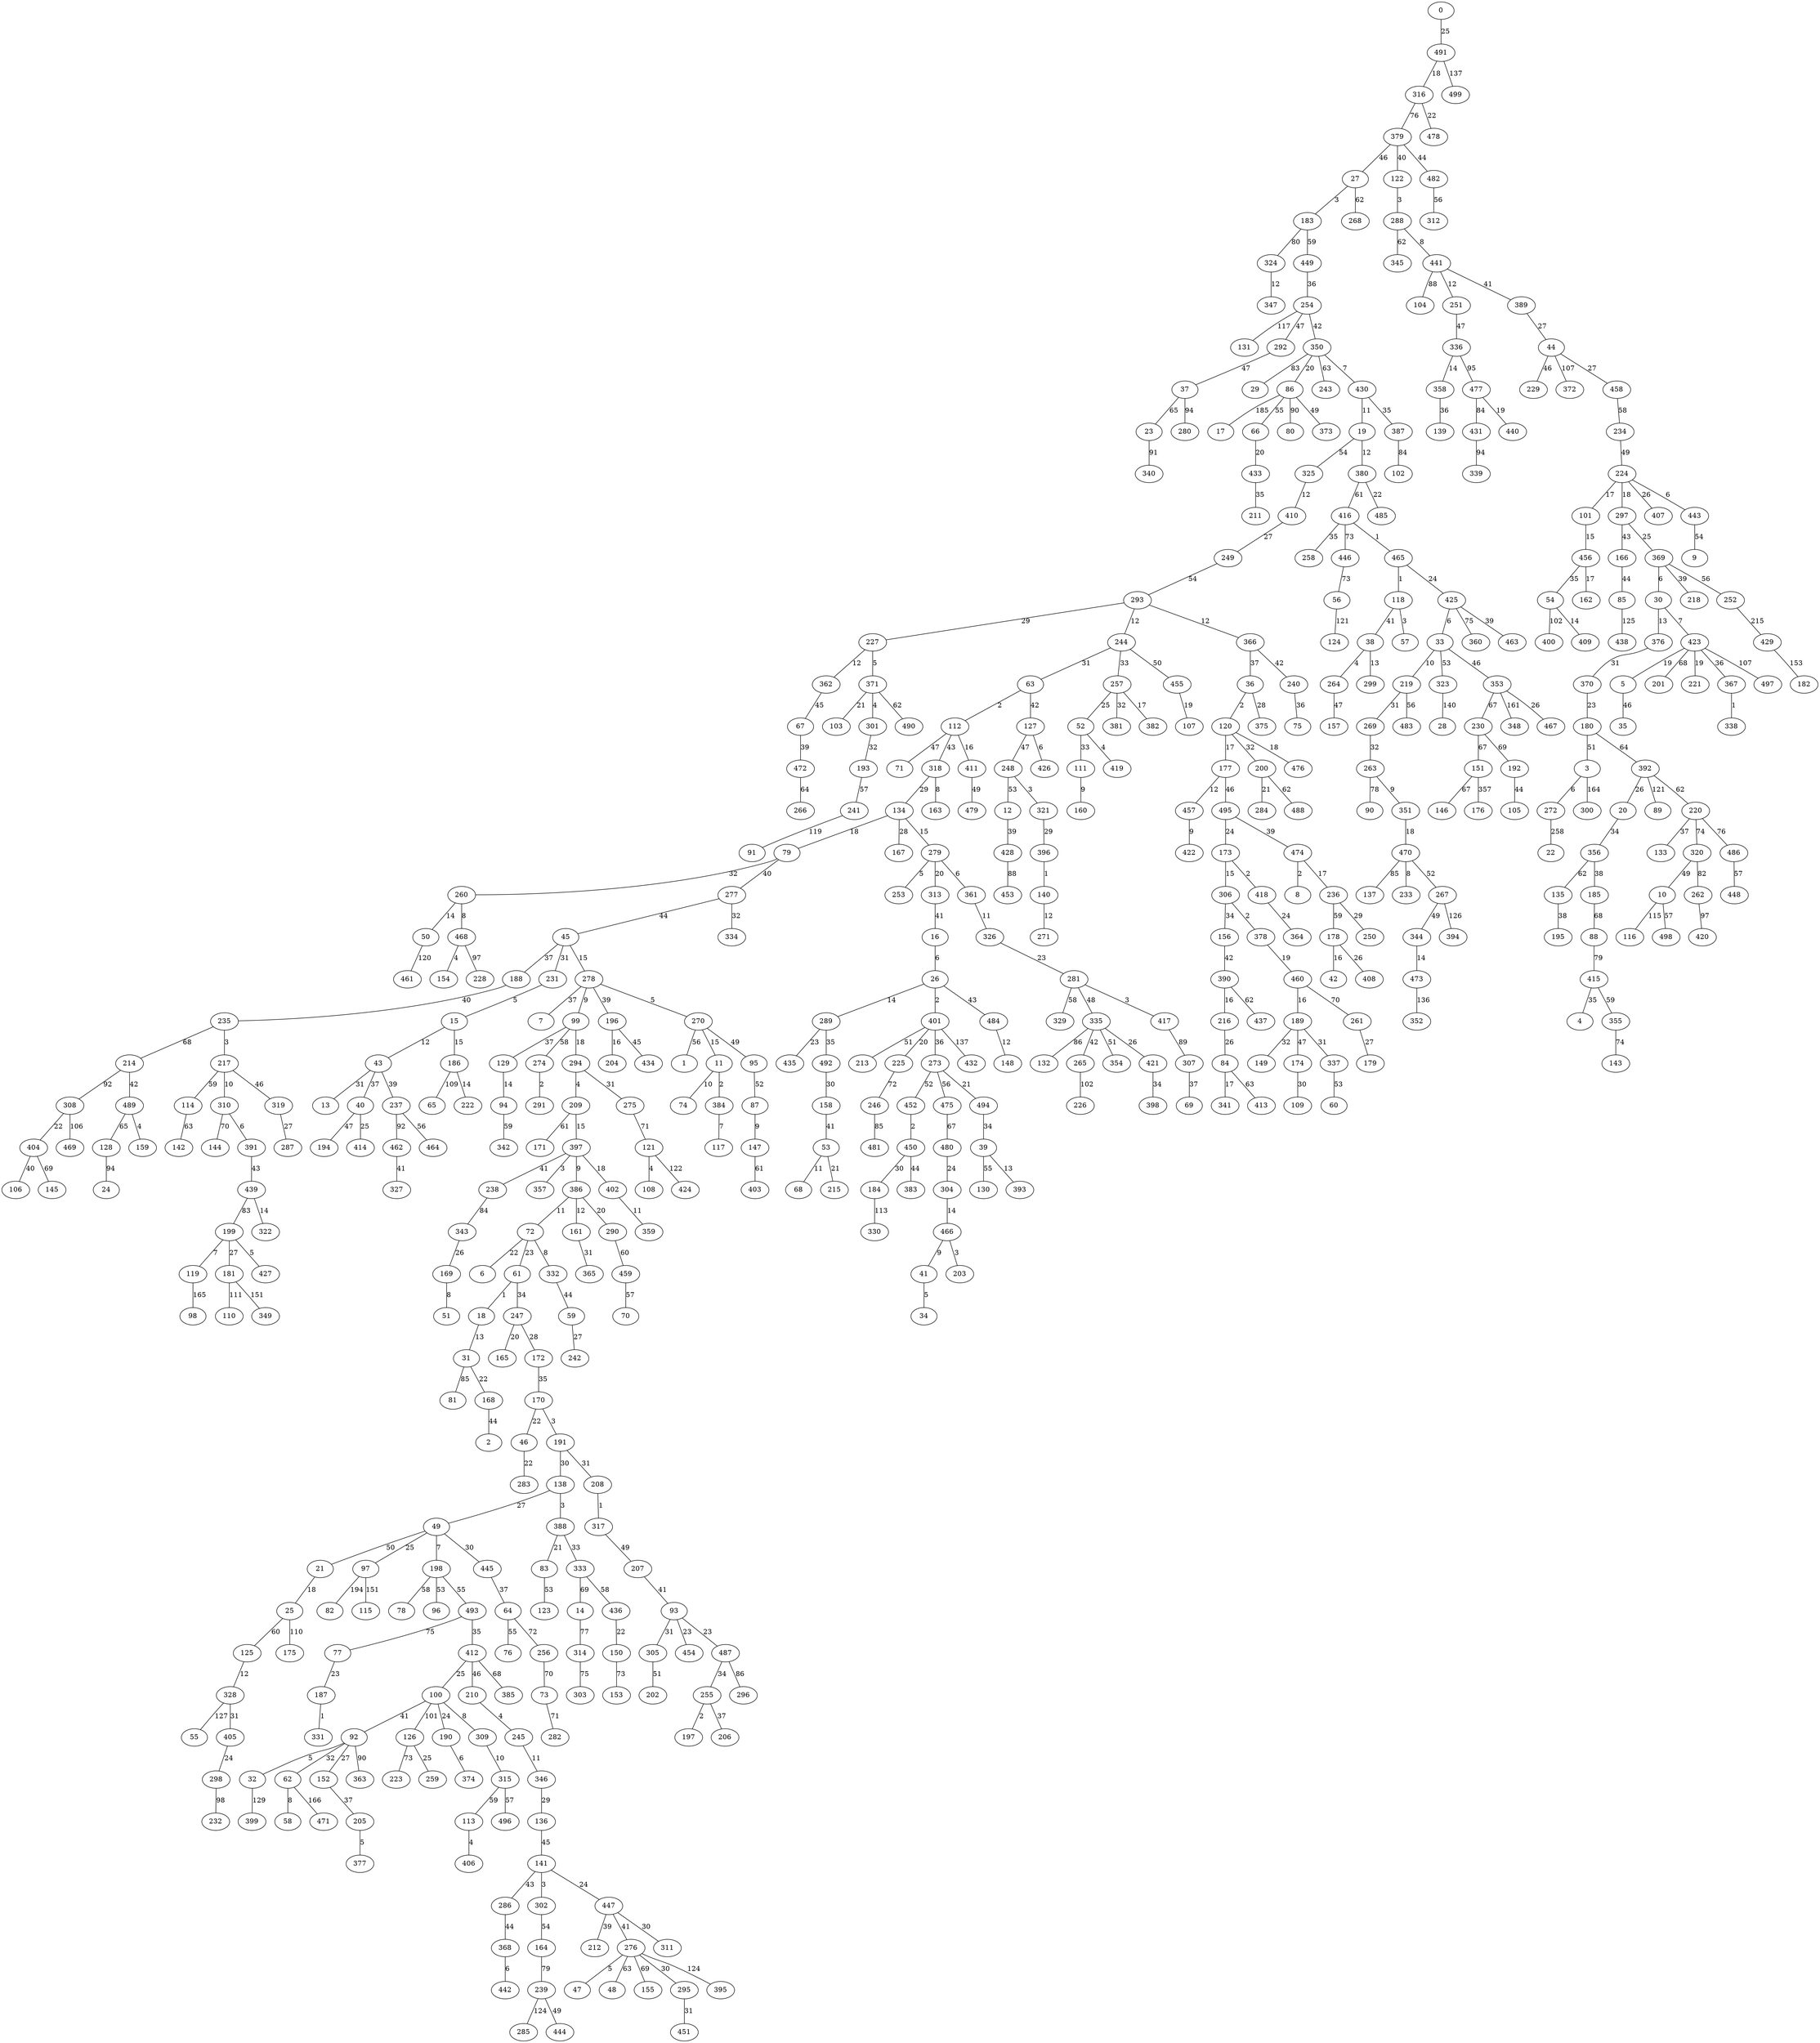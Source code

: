 strict graph G {
0;
1;
2;
3;
4;
5;
6;
7;
8;
9;
10;
11;
12;
13;
14;
15;
16;
17;
18;
19;
20;
21;
22;
23;
24;
25;
26;
27;
28;
29;
30;
31;
32;
33;
34;
35;
36;
37;
38;
39;
40;
41;
42;
43;
44;
45;
46;
47;
48;
49;
50;
51;
52;
53;
54;
55;
56;
57;
58;
59;
60;
61;
62;
63;
64;
65;
66;
67;
68;
69;
70;
71;
72;
73;
74;
75;
76;
77;
78;
79;
80;
81;
82;
83;
84;
85;
86;
87;
88;
89;
90;
91;
92;
93;
94;
95;
96;
97;
98;
99;
100;
101;
102;
103;
104;
105;
106;
107;
108;
109;
110;
111;
112;
113;
114;
115;
116;
117;
118;
119;
120;
121;
122;
123;
124;
125;
126;
127;
128;
129;
130;
131;
132;
133;
134;
135;
136;
137;
138;
139;
140;
141;
142;
143;
144;
145;
146;
147;
148;
149;
150;
151;
152;
153;
154;
155;
156;
157;
158;
159;
160;
161;
162;
163;
164;
165;
166;
167;
168;
169;
170;
171;
172;
173;
174;
175;
176;
177;
178;
179;
180;
181;
182;
183;
184;
185;
186;
187;
188;
189;
190;
191;
192;
193;
194;
195;
196;
197;
198;
199;
200;
201;
202;
203;
204;
205;
206;
207;
208;
209;
210;
211;
212;
213;
214;
215;
216;
217;
218;
219;
220;
221;
222;
223;
224;
225;
226;
227;
228;
229;
230;
231;
232;
233;
234;
235;
236;
237;
238;
239;
240;
241;
242;
243;
244;
245;
246;
247;
248;
249;
250;
251;
252;
253;
254;
255;
256;
257;
258;
259;
260;
261;
262;
263;
264;
265;
266;
267;
268;
269;
270;
271;
272;
273;
274;
275;
276;
277;
278;
279;
280;
281;
282;
283;
284;
285;
286;
287;
288;
289;
290;
291;
292;
293;
294;
295;
296;
297;
298;
299;
300;
301;
302;
303;
304;
305;
306;
307;
308;
309;
310;
311;
312;
313;
314;
315;
316;
317;
318;
319;
320;
321;
322;
323;
324;
325;
326;
327;
328;
329;
330;
331;
332;
333;
334;
335;
336;
337;
338;
339;
340;
341;
342;
343;
344;
345;
346;
347;
348;
349;
350;
351;
352;
353;
354;
355;
356;
357;
358;
359;
360;
361;
362;
363;
364;
365;
366;
367;
368;
369;
370;
371;
372;
373;
374;
375;
376;
377;
378;
379;
380;
381;
382;
383;
384;
385;
386;
387;
388;
389;
390;
391;
392;
393;
394;
395;
396;
397;
398;
399;
400;
401;
402;
403;
404;
405;
406;
407;
408;
409;
410;
411;
412;
413;
414;
415;
416;
417;
418;
419;
420;
421;
422;
423;
424;
425;
426;
427;
428;
429;
430;
431;
432;
433;
434;
435;
436;
437;
438;
439;
440;
441;
442;
443;
444;
445;
446;
447;
448;
449;
450;
451;
452;
453;
454;
455;
456;
457;
458;
459;
460;
461;
462;
463;
464;
465;
466;
467;
468;
469;
470;
471;
472;
473;
474;
475;
476;
477;
478;
479;
480;
481;
482;
483;
484;
485;
486;
487;
488;
489;
490;
491;
492;
493;
494;
495;
496;
497;
498;
499;
278 -- 99  [label=9];
290 -- 459  [label=60];
184 -- 330  [label=113];
224 -- 407  [label=26];
95 -- 87  [label=52];
180 -- 3  [label=51];
183 -- 324  [label=80];
439 -- 199  [label=83];
86 -- 17  [label=185];
405 -- 298  [label=24];
118 -- 38  [label=41];
121 -- 424  [label=122];
468 -- 154  [label=4];
119 -- 98  [label=165];
386 -- 161  [label=12];
392 -- 89  [label=121];
455 -- 107  [label=19];
401 -- 273  [label=36];
321 -- 396  [label=29];
40 -- 194  [label=47];
225 -- 246  [label=72];
425 -- 33  [label=6];
15 -- 186  [label=15];
77 -- 187  [label=23];
292 -- 37  [label=47];
41 -- 34  [label=5];
94 -- 342  [label=59];
350 -- 430  [label=7];
52 -- 419  [label=4];
93 -- 305  [label=31];
336 -- 358  [label=14];
314 -- 303  [label=75];
278 -- 7  [label=37];
278 -- 270  [label=5];
460 -- 189  [label=16];
227 -- 362  [label=12];
379 -- 27  [label=46];
199 -- 427  [label=5];
230 -- 192  [label=69];
39 -- 393  [label=13];
486 -- 448  [label=57];
376 -- 370  [label=31];
46 -- 283  [label=22];
150 -- 153  [label=73];
64 -- 256  [label=72];
425 -- 463  [label=39];
361 -- 326  [label=11];
45 -- 231  [label=31];
276 -- 48  [label=63];
417 -- 307  [label=89];
412 -- 100  [label=25];
402 -- 359  [label=11];
274 -- 291  [label=2];
63 -- 127  [label=42];
278 -- 196  [label=39];
173 -- 306  [label=15];
450 -- 383  [label=44];
92 -- 62  [label=32];
328 -- 405  [label=31];
73 -- 282  [label=71];
30 -- 376  [label=13];
209 -- 171  [label=61];
220 -- 486  [label=76];
267 -- 394  [label=126];
125 -- 328  [label=12];
289 -- 435  [label=23];
44 -- 229  [label=46];
129 -- 94  [label=14];
241 -- 91  [label=119];
450 -- 184  [label=30];
189 -- 174  [label=47];
224 -- 443  [label=6];
217 -- 319  [label=46];
127 -- 426  [label=6];
166 -- 85  [label=44];
118 -- 57  [label=3];
386 -- 72  [label=11];
386 -- 290  [label=20];
306 -- 156  [label=34];
198 -- 78  [label=58];
281 -- 329  [label=58];
441 -- 389  [label=41];
269 -- 263  [label=32];
273 -- 494  [label=21];
178 -- 42  [label=16];
270 -- 95  [label=49];
135 -- 195  [label=38];
183 -- 449  [label=59];
267 -- 344  [label=49];
112 -- 318  [label=43];
72 -- 332  [label=8];
489 -- 159  [label=4];
37 -- 280  [label=94];
466 -- 41  [label=9];
449 -- 254  [label=36];
369 -- 30  [label=6];
415 -- 355  [label=59];
224 -- 101  [label=17];
294 -- 275  [label=31];
335 -- 421  [label=26];
111 -- 160  [label=9];
5 -- 35  [label=46];
36 -- 120  [label=2];
168 -- 2  [label=44];
92 -- 32  [label=5];
446 -- 56  [label=73];
85 -- 438  [label=125];
277 -- 334  [label=32];
192 -- 105  [label=44];
236 -- 178  [label=59];
418 -- 364  [label=24];
38 -- 264  [label=4];
93 -- 487  [label=23];
362 -- 67  [label=45];
234 -- 224  [label=49];
99 -- 294  [label=18];
199 -- 181  [label=27];
122 -- 288  [label=3];
410 -- 249  [label=27];
120 -- 476  [label=18];
238 -- 343  [label=84];
169 -- 51  [label=8];
151 -- 176  [label=357];
185 -- 88  [label=68];
423 -- 221  [label=19];
99 -- 274  [label=58];
297 -- 166  [label=43];
54 -- 409  [label=14];
72 -- 61  [label=23];
480 -- 304  [label=24];
487 -- 296  [label=86];
392 -- 220  [label=62];
325 -- 410  [label=12];
251 -- 336  [label=47];
220 -- 320  [label=74];
83 -- 123  [label=53];
286 -- 368  [label=44];
25 -- 125  [label=60];
460 -- 261  [label=70];
59 -- 242  [label=27];
333 -- 436  [label=58];
458 -- 234  [label=58];
200 -- 488  [label=62];
10 -- 116  [label=115];
369 -- 252  [label=56];
281 -- 335  [label=48];
66 -- 433  [label=20];
200 -- 284  [label=21];
401 -- 225  [label=20];
161 -- 365  [label=31];
198 -- 493  [label=55];
220 -- 133  [label=37];
16 -- 26  [label=6];
12 -- 428  [label=39];
305 -- 202  [label=51];
470 -- 267  [label=52];
214 -- 308  [label=92];
276 -- 47  [label=5];
262 -- 420  [label=97];
173 -- 418  [label=2];
190 -- 374  [label=6];
227 -- 371  [label=5];
473 -- 352  [label=136];
293 -- 244  [label=12];
396 -- 140  [label=1];
45 -- 278  [label=15];
298 -- 232  [label=98];
337 -- 60  [label=53];
170 -- 46  [label=22];
279 -- 253  [label=5];
252 -- 429  [label=215];
277 -- 45  [label=44];
147 -- 403  [label=61];
72 -- 6  [label=22];
127 -- 248  [label=47];
276 -- 295  [label=30];
433 -- 211  [label=35];
97 -- 115  [label=151];
335 -- 265  [label=42];
494 -- 39  [label=34];
390 -- 216  [label=16];
100 -- 309  [label=8];
350 -- 243  [label=63];
170 -- 191  [label=3];
189 -- 149  [label=32];
491 -- 499  [label=137];
97 -- 82  [label=194];
19 -- 325  [label=54];
99 -- 129  [label=37];
257 -- 381  [label=32];
205 -- 377  [label=5];
295 -- 451  [label=31];
114 -- 142  [label=63];
477 -- 440  [label=19];
459 -- 70  [label=57];
477 -- 431  [label=84];
270 -- 11  [label=15];
44 -- 372  [label=107];
196 -- 204  [label=16];
315 -- 113  [label=59];
40 -- 414  [label=25];
491 -- 316  [label=18];
289 -- 492  [label=35];
3 -- 300  [label=164];
493 -- 412  [label=35];
219 -- 483  [label=56];
21 -- 25  [label=18];
230 -- 151  [label=67];
264 -- 157  [label=47];
366 -- 240  [label=42];
244 -- 63  [label=31];
152 -- 205  [label=37];
62 -- 471  [label=166];
136 -- 141  [label=45];
470 -- 233  [label=8];
306 -- 378  [label=2];
447 -- 212  [label=39];
43 -- 40  [label=37];
199 -- 119  [label=7];
246 -- 481  [label=85];
335 -- 354  [label=51];
141 -- 302  [label=3];
397 -- 386  [label=9];
61 -- 18  [label=1];
26 -- 401  [label=2];
320 -- 262  [label=82];
388 -- 83  [label=21];
189 -- 337  [label=31];
468 -- 228  [label=97];
368 -- 442  [label=6];
112 -- 71  [label=47];
198 -- 96  [label=53];
310 -- 391  [label=6];
332 -- 59  [label=44];
240 -- 75  [label=36];
33 -- 353  [label=46];
237 -- 464  [label=56];
379 -- 122  [label=40];
350 -- 29  [label=83];
254 -- 292  [label=47];
320 -- 10  [label=49];
474 -- 236  [label=17];
423 -- 5  [label=19];
390 -- 437  [label=62];
302 -- 164  [label=54];
452 -- 450  [label=2];
475 -- 480  [label=67];
134 -- 279  [label=15];
323 -- 28  [label=140];
11 -- 384  [label=2];
275 -- 121  [label=71];
15 -- 43  [label=12];
380 -- 485  [label=22];
297 -- 369  [label=25];
30 -- 423  [label=7];
412 -- 210  [label=46];
353 -- 230  [label=67];
120 -- 177  [label=17];
209 -- 397  [label=15];
19 -- 380  [label=12];
49 -- 445  [label=30];
10 -- 498  [label=57];
316 -- 379  [label=76];
87 -- 147  [label=9];
62 -- 58  [label=8];
265 -- 226  [label=102];
257 -- 52  [label=25];
193 -- 241  [label=57];
138 -- 49  [label=27];
196 -- 434  [label=45];
236 -- 250  [label=29];
52 -- 111  [label=33];
188 -- 235  [label=40];
224 -- 297  [label=18];
31 -- 81  [label=85];
126 -- 223  [label=73];
32 -- 399  [label=129];
237 -- 462  [label=92];
380 -- 416  [label=61];
324 -- 347  [label=12];
174 -- 109  [label=30];
401 -- 213  [label=51];
482 -- 312  [label=56];
443 -- 9  [label=54];
248 -- 321  [label=3];
113 -- 406  [label=4];
254 -- 350  [label=42];
270 -- 1  [label=56];
495 -- 474  [label=39];
272 -- 22  [label=258];
25 -- 175  [label=110];
391 -- 439  [label=43];
273 -- 452  [label=52];
429 -- 182  [label=153];
247 -- 172  [label=28];
187 -- 331  [label=1];
172 -- 170  [label=35];
261 -- 179  [label=27];
307 -- 69  [label=37];
308 -- 404  [label=22];
441 -- 251  [label=12];
310 -- 144  [label=70];
353 -- 348  [label=161];
309 -- 315  [label=10];
254 -- 131  [label=117];
447 -- 311  [label=30];
50 -- 461  [label=120];
378 -- 460  [label=19];
288 -- 441  [label=8];
36 -- 375  [label=28];
415 -- 4  [label=35];
276 -- 395  [label=124];
384 -- 117  [label=7];
423 -- 201  [label=68];
353 -- 467  [label=26];
279 -- 313  [label=20];
247 -- 165  [label=20];
249 -- 293  [label=54];
84 -- 413  [label=63];
318 -- 134  [label=29];
186 -- 65  [label=109];
219 -- 269  [label=31];
465 -- 425  [label=24];
260 -- 468  [label=8];
439 -- 322  [label=14];
43 -- 13  [label=31];
177 -- 457  [label=12];
397 -- 238  [label=41];
3 -- 272  [label=6];
207 -- 93  [label=41];
344 -- 473  [label=14];
356 -- 135  [label=62];
79 -- 260  [label=32];
447 -- 276  [label=41];
495 -- 173  [label=24];
416 -- 258  [label=35];
430 -- 19  [label=11];
294 -- 209  [label=4];
336 -- 477  [label=95];
26 -- 289  [label=14];
100 -- 126  [label=101];
53 -- 215  [label=21];
86 -- 66  [label=55];
317 -- 207  [label=49];
263 -- 90  [label=78];
255 -- 206  [label=37];
141 -- 286  [label=43];
263 -- 351  [label=9];
411 -- 479  [label=49];
401 -- 432  [label=137];
156 -- 390  [label=42];
355 -- 143  [label=74];
293 -- 227  [label=29];
239 -- 444  [label=49];
248 -- 12  [label=53];
101 -- 456  [label=15];
416 -- 446  [label=73];
244 -- 455  [label=50];
273 -- 475  [label=56];
416 -- 465  [label=1];
158 -- 53  [label=41];
328 -- 55  [label=127];
186 -- 222  [label=14];
470 -- 137  [label=85];
239 -- 285  [label=124];
350 -- 86  [label=20];
281 -- 417  [label=3];
126 -- 259  [label=25];
423 -- 367  [label=36];
397 -- 357  [label=3];
120 -- 200  [label=32];
366 -- 36  [label=37];
92 -- 363  [label=90];
472 -- 266  [label=64];
445 -- 64  [label=37];
134 -- 79  [label=18];
404 -- 145  [label=69];
235 -- 214  [label=68];
128 -- 24  [label=94];
181 -- 110  [label=111];
335 -- 132  [label=86];
279 -- 361  [label=6];
38 -- 299  [label=13];
456 -- 54  [label=35];
318 -- 163  [label=8];
462 -- 327  [label=41];
23 -- 340  [label=91];
392 -- 20  [label=26];
61 -- 247  [label=34];
493 -- 77  [label=75];
431 -- 339  [label=94];
351 -- 470  [label=18];
11 -- 74  [label=10];
276 -- 155  [label=69];
288 -- 345  [label=62];
191 -- 208  [label=31];
370 -- 180  [label=23];
140 -- 271  [label=12];
492 -- 158  [label=30];
31 -- 168  [label=22];
457 -- 422  [label=9];
260 -- 50  [label=14];
44 -- 458  [label=27];
308 -- 469  [label=106];
465 -- 118  [label=1];
93 -- 454  [label=23];
404 -- 106  [label=40];
379 -- 482  [label=44];
397 -- 402  [label=18];
14 -- 314  [label=77];
67 -- 472  [label=39];
441 -- 104  [label=88];
180 -- 392  [label=64];
33 -- 219  [label=10];
39 -- 130  [label=55];
88 -- 415  [label=79];
49 -- 97  [label=25];
319 -- 287  [label=27];
484 -- 148  [label=12];
121 -- 108  [label=4];
371 -- 301  [label=4];
178 -- 408  [label=26];
181 -- 349  [label=151];
257 -- 382  [label=17];
343 -- 169  [label=26];
26 -- 484  [label=43];
436 -- 150  [label=22];
346 -- 136  [label=29];
316 -- 478  [label=22];
489 -- 128  [label=65];
425 -- 360  [label=75];
293 -- 366  [label=12];
216 -- 84  [label=26];
456 -- 162  [label=17];
86 -- 80  [label=90];
210 -- 245  [label=4];
100 -- 190  [label=24];
27 -- 183  [label=3];
356 -- 185  [label=38];
151 -- 146  [label=67];
20 -- 356  [label=34];
84 -- 341  [label=17];
37 -- 23  [label=65];
358 -- 139  [label=36];
474 -- 8  [label=2];
235 -- 217  [label=3];
301 -- 193  [label=32];
33 -- 323  [label=53];
371 -- 490  [label=62];
244 -- 257  [label=33];
0 -- 491  [label=25];
487 -- 255  [label=34];
430 -- 387  [label=35];
389 -- 44  [label=27];
428 -- 453  [label=88];
79 -- 277  [label=40];
245 -- 346  [label=11];
371 -- 103  [label=21];
43 -- 237  [label=39];
191 -- 138  [label=30];
138 -- 388  [label=3];
421 -- 398  [label=34];
27 -- 268  [label=62];
112 -- 411  [label=16];
304 -- 466  [label=14];
63 -- 112  [label=2];
255 -- 197  [label=2];
423 -- 497  [label=107];
313 -- 16  [label=41];
49 -- 198  [label=7];
333 -- 14  [label=69];
217 -- 114  [label=59];
388 -- 333  [label=33];
100 -- 92  [label=41];
49 -- 21  [label=50];
217 -- 310  [label=10];
231 -- 15  [label=5];
214 -- 489  [label=42];
134 -- 167  [label=28];
54 -- 400  [label=102];
141 -- 447  [label=24];
64 -- 76  [label=55];
315 -- 496  [label=57];
86 -- 373  [label=49];
326 -- 281  [label=23];
18 -- 31  [label=13];
92 -- 152  [label=27];
53 -- 68  [label=11];
466 -- 203  [label=3];
369 -- 218  [label=39];
45 -- 188  [label=37];
387 -- 102  [label=84];
177 -- 495  [label=46];
412 -- 385  [label=68];
208 -- 317  [label=1];
256 -- 73  [label=70];
164 -- 239  [label=79];
56 -- 124  [label=121];
367 -- 338  [label=1];
}
